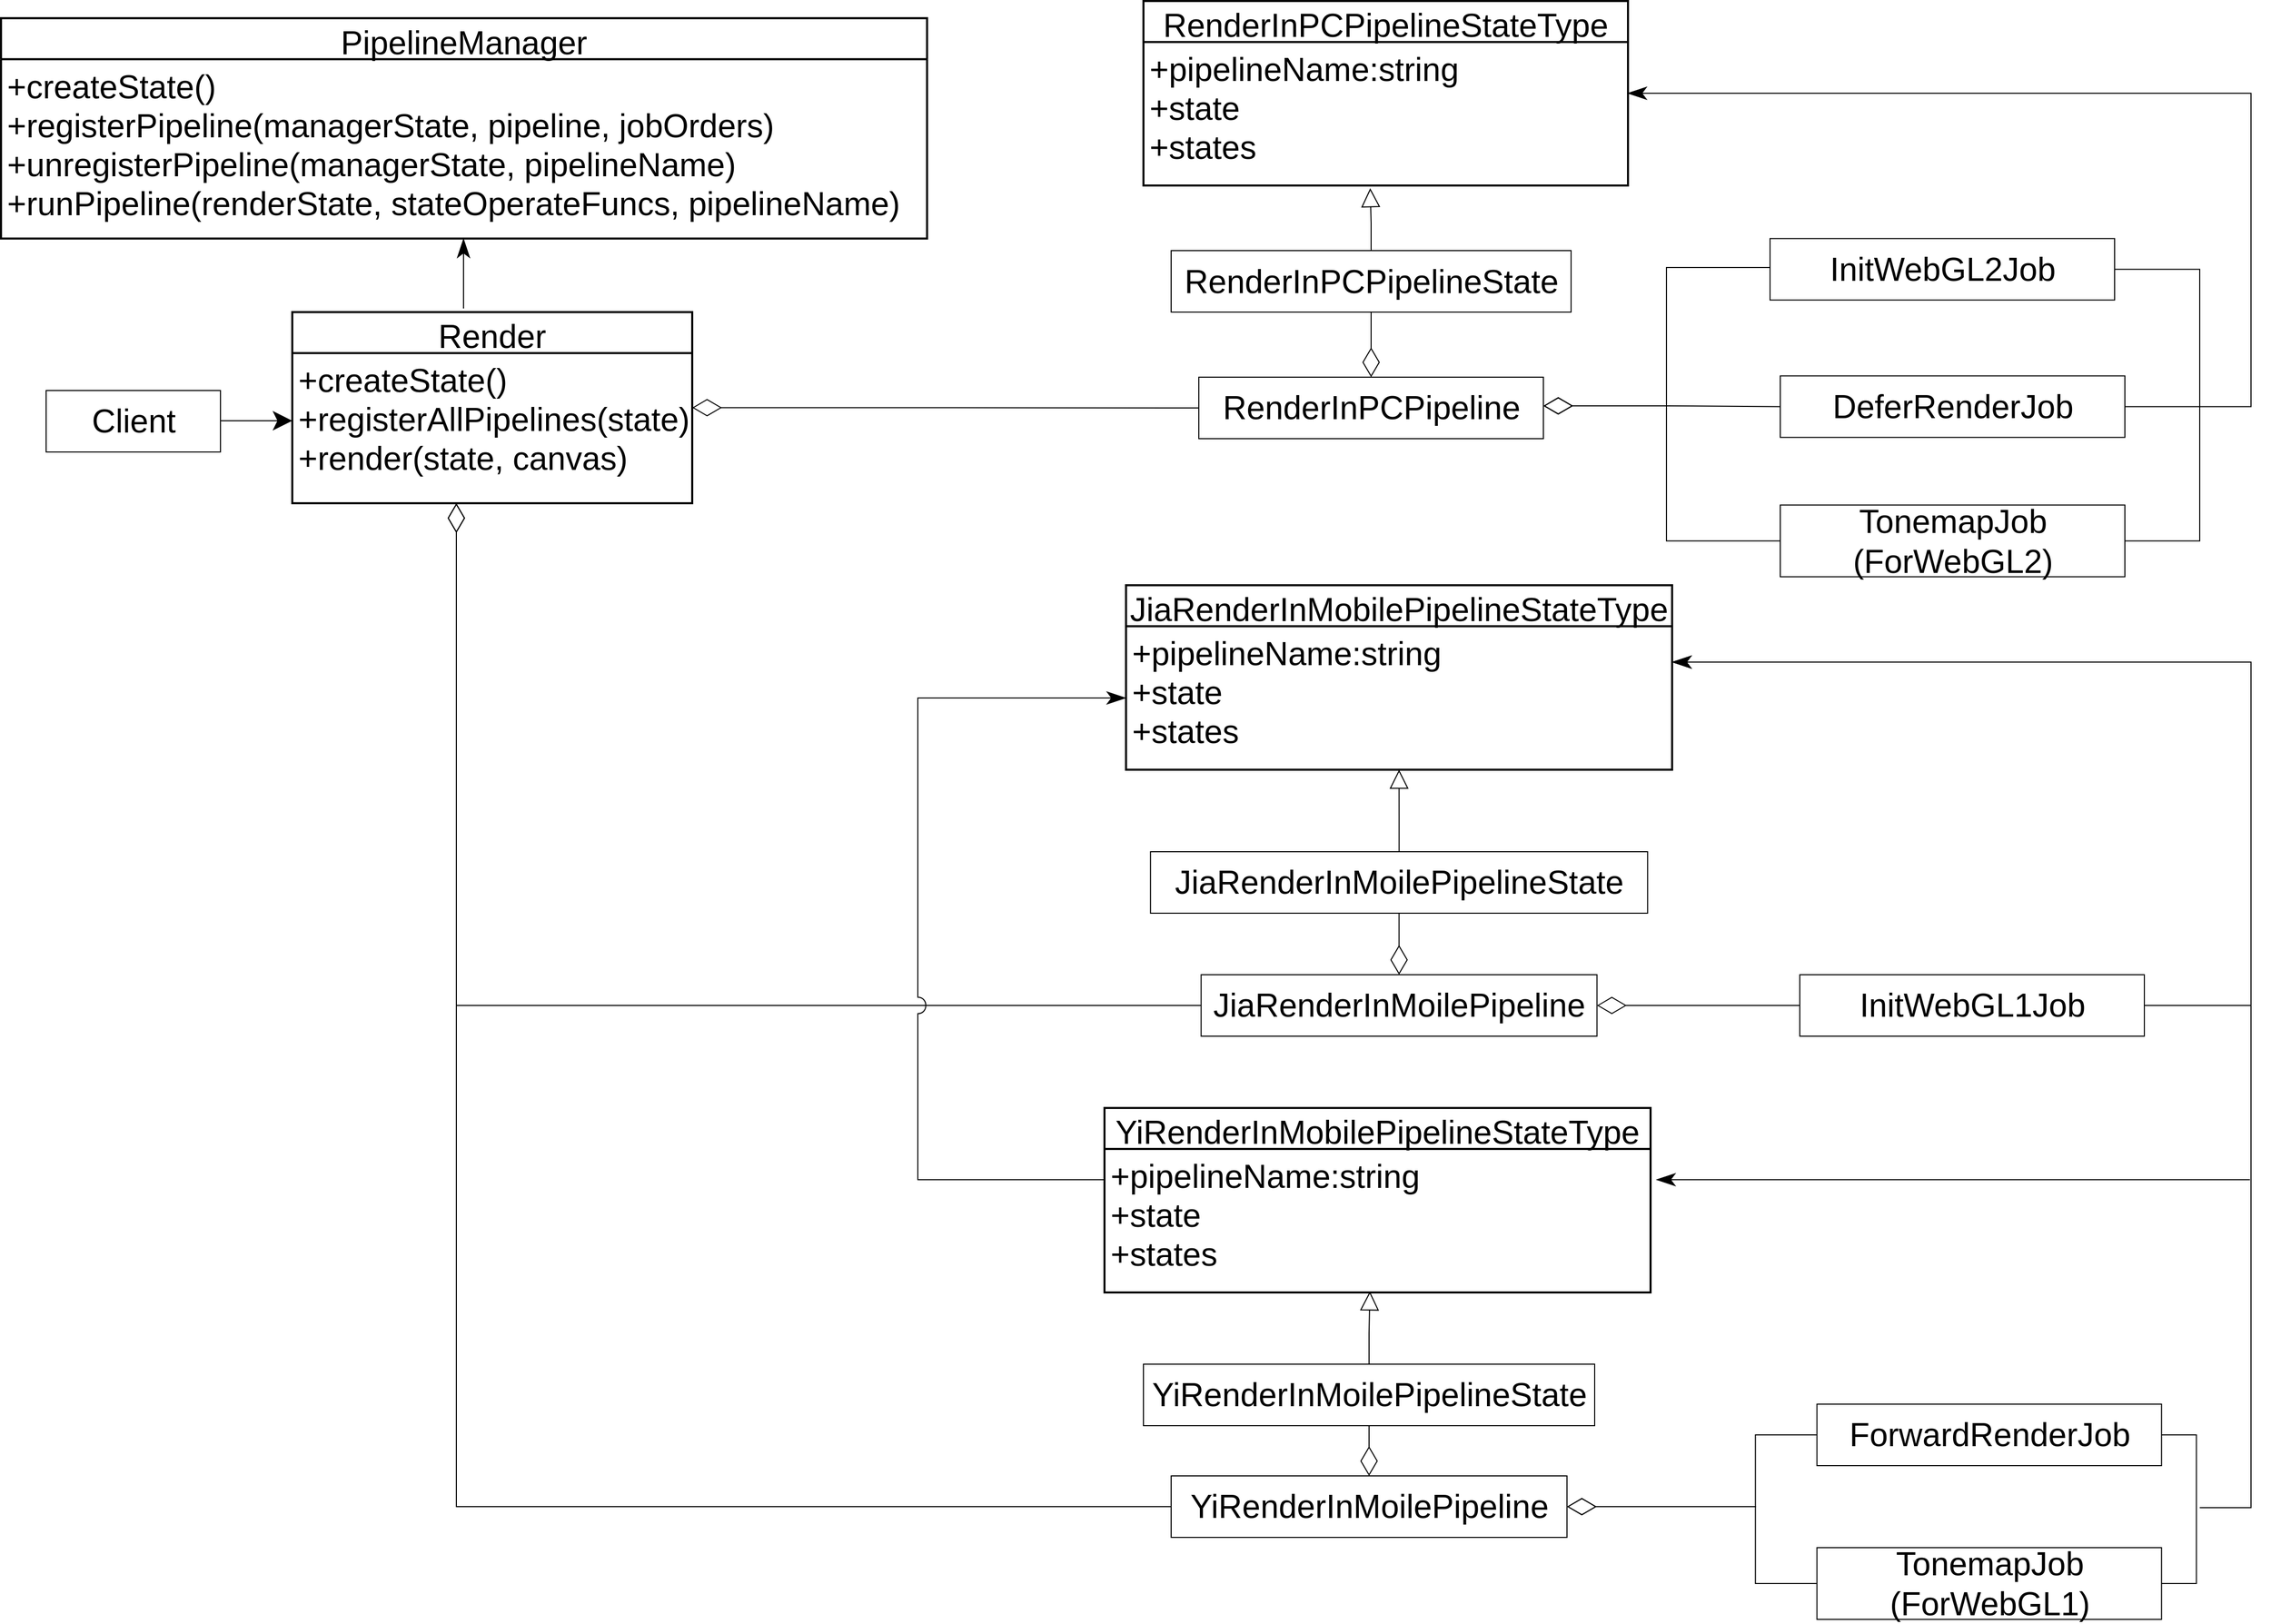 <mxfile version="14.6.13" type="device"><diagram id="fjQVvlNmNs_deAdkQ_MN" name="第 1 页"><mxGraphModel dx="3192" dy="2849" grid="1" gridSize="10" guides="1" tooltips="1" connect="1" arrows="1" fold="1" page="1" pageScale="1" pageWidth="827" pageHeight="1169" math="0" shadow="0"><root><mxCell id="0"/><mxCell id="1" parent="0"/><mxCell id="AXR2ujIDxFGkD1EkSb9G-1" style="edgeStyle=orthogonalEdgeStyle;rounded=0;orthogonalLoop=1;jettySize=auto;html=1;endArrow=none;endFill=0;startSize=26;endSize=26;exitX=1;exitY=0.5;exitDx=0;exitDy=0;startArrow=diamondThin;startFill=0;" parent="1" edge="1"><mxGeometry relative="1" as="geometry"><mxPoint x="1020" y="195.0" as="sourcePoint"/><mxPoint x="1240" y="60" as="targetPoint"/><Array as="points"><mxPoint x="1140" y="195"/><mxPoint x="1140" y="60"/><mxPoint x="1250" y="60"/></Array></mxGeometry></mxCell><mxCell id="AXR2ujIDxFGkD1EkSb9G-5" value="PipelineManager" style="swimlane;childLayout=stackLayout;horizontal=1;startSize=40;horizontalStack=0;rounded=0;fontSize=32;fontStyle=0;strokeWidth=2;resizeParent=0;resizeLast=1;shadow=0;dashed=0;align=center;" parent="1" vertex="1"><mxGeometry x="-484" y="-183.25" width="903" height="215" as="geometry"/></mxCell><mxCell id="AXR2ujIDxFGkD1EkSb9G-6" value="+createState()&#10;+registerPipeline(managerState, pipeline, jobOrders)&#10;+unregisterPipeline(managerState, pipelineName)&#10;+runPipeline(renderState, stateOperateFuncs, pipelineName)" style="align=left;strokeColor=none;fillColor=none;spacingLeft=4;fontSize=32;verticalAlign=top;resizable=0;rotatable=0;part=1;" parent="AXR2ujIDxFGkD1EkSb9G-5" vertex="1"><mxGeometry y="40" width="903" height="175" as="geometry"/></mxCell><mxCell id="AXR2ujIDxFGkD1EkSb9G-73" style="edgeStyle=orthogonalEdgeStyle;rounded=0;orthogonalLoop=1;jettySize=auto;html=1;entryX=0;entryY=0.5;entryDx=0;entryDy=0;endArrow=none;endFill=0;startSize=26;endSize=26;startArrow=diamondThin;startFill=0;" parent="1" source="AXR2ujIDxFGkD1EkSb9G-18" target="AXR2ujIDxFGkD1EkSb9G-37" edge="1"><mxGeometry relative="1" as="geometry"/></mxCell><mxCell id="AXR2ujIDxFGkD1EkSb9G-18" value="Render" style="swimlane;childLayout=stackLayout;horizontal=1;startSize=40;horizontalStack=0;rounded=0;fontSize=32;fontStyle=0;strokeWidth=2;resizeParent=0;resizeLast=1;shadow=0;dashed=0;align=center;" parent="1" vertex="1"><mxGeometry x="-200" y="103.5" width="390" height="186.5" as="geometry"/></mxCell><mxCell id="AXR2ujIDxFGkD1EkSb9G-19" value="+createState()&#10;+registerAllPipelines(state)&#10;+render(state, canvas)" style="align=left;strokeColor=none;fillColor=none;spacingLeft=4;fontSize=32;verticalAlign=top;resizable=0;rotatable=0;part=1;" parent="AXR2ujIDxFGkD1EkSb9G-18" vertex="1"><mxGeometry y="40" width="390" height="146.5" as="geometry"/></mxCell><mxCell id="AXR2ujIDxFGkD1EkSb9G-20" style="edgeStyle=orthogonalEdgeStyle;rounded=0;orthogonalLoop=1;jettySize=auto;html=1;fontSize=28;endArrow=classic;endFill=1;startSize=16;endSize=16;" parent="1" source="AXR2ujIDxFGkD1EkSb9G-21" edge="1"><mxGeometry relative="1" as="geometry"><mxPoint x="-200" y="209.5" as="targetPoint"/></mxGeometry></mxCell><mxCell id="AXR2ujIDxFGkD1EkSb9G-21" value="Client" style="html=1;fontSize=32;" parent="1" vertex="1"><mxGeometry x="-440" y="180.0" width="170" height="60" as="geometry"/></mxCell><mxCell id="AXR2ujIDxFGkD1EkSb9G-24" value="RenderInPCPipelineStateType" style="swimlane;childLayout=stackLayout;horizontal=1;startSize=40;horizontalStack=0;rounded=0;fontSize=32;fontStyle=0;strokeWidth=2;resizeParent=0;resizeLast=1;shadow=0;dashed=0;align=center;" parent="1" vertex="1"><mxGeometry x="630" y="-200" width="472.5" height="180" as="geometry"/></mxCell><mxCell id="AXR2ujIDxFGkD1EkSb9G-26" value="+pipelineName:string&#10;+state&#10;+states" style="align=left;strokeColor=none;fillColor=none;spacingLeft=4;fontSize=32;verticalAlign=top;resizable=0;rotatable=0;part=1;" parent="AXR2ujIDxFGkD1EkSb9G-24" vertex="1"><mxGeometry y="40" width="472.5" height="140" as="geometry"/></mxCell><mxCell id="AXR2ujIDxFGkD1EkSb9G-43" style="edgeStyle=orthogonalEdgeStyle;rounded=0;orthogonalLoop=1;jettySize=auto;html=1;entryX=0;entryY=0.5;entryDx=0;entryDy=0;endArrow=none;endFill=0;endSize=26;startSize=26;startArrow=diamondThin;startFill=0;" parent="1" source="AXR2ujIDxFGkD1EkSb9G-37" target="AXR2ujIDxFGkD1EkSb9G-39" edge="1"><mxGeometry relative="1" as="geometry"><Array as="points"><mxPoint x="1140" y="195"/><mxPoint x="1140" y="196"/></Array></mxGeometry></mxCell><mxCell id="AXR2ujIDxFGkD1EkSb9G-44" style="edgeStyle=orthogonalEdgeStyle;rounded=0;orthogonalLoop=1;jettySize=auto;html=1;entryX=0;entryY=0.5;entryDx=0;entryDy=0;endArrow=none;endFill=0;startSize=26;endSize=26;startArrow=diamondThin;startFill=0;" parent="1" source="AXR2ujIDxFGkD1EkSb9G-37" target="AXR2ujIDxFGkD1EkSb9G-40" edge="1"><mxGeometry relative="1" as="geometry"><Array as="points"><mxPoint x="1140" y="195"/><mxPoint x="1140" y="327"/></Array></mxGeometry></mxCell><mxCell id="EstlAirbwHtNufHmartv-14" style="edgeStyle=orthogonalEdgeStyle;rounded=0;jumpStyle=none;jumpSize=16;orthogonalLoop=1;jettySize=auto;html=1;entryX=0.5;entryY=1;entryDx=0;entryDy=0;startArrow=diamondThin;startFill=0;endArrow=none;endFill=0;startSize=26;endSize=26;" edge="1" parent="1" source="AXR2ujIDxFGkD1EkSb9G-37" target="EstlAirbwHtNufHmartv-13"><mxGeometry relative="1" as="geometry"/></mxCell><mxCell id="AXR2ujIDxFGkD1EkSb9G-37" value="RenderInPCPipeline" style="html=1;fontSize=32;" parent="1" vertex="1"><mxGeometry x="684" y="167" width="336" height="60" as="geometry"/></mxCell><mxCell id="EstlAirbwHtNufHmartv-11" style="edgeStyle=orthogonalEdgeStyle;rounded=0;jumpStyle=none;jumpSize=16;orthogonalLoop=1;jettySize=auto;html=1;entryX=1;entryY=0.5;entryDx=0;entryDy=0;startArrow=none;startFill=0;endArrow=none;endFill=0;startSize=16;endSize=16;" edge="1" parent="1" source="AXR2ujIDxFGkD1EkSb9G-38" target="AXR2ujIDxFGkD1EkSb9G-40"><mxGeometry relative="1" as="geometry"><Array as="points"><mxPoint x="1660" y="62"/><mxPoint x="1660" y="327"/></Array></mxGeometry></mxCell><mxCell id="AXR2ujIDxFGkD1EkSb9G-38" value="InitWebGL2Job" style="html=1;fontSize=32;" parent="1" vertex="1"><mxGeometry x="1241" y="31.75" width="336" height="60" as="geometry"/></mxCell><mxCell id="EstlAirbwHtNufHmartv-12" style="edgeStyle=orthogonalEdgeStyle;rounded=0;jumpStyle=none;jumpSize=16;orthogonalLoop=1;jettySize=auto;html=1;startArrow=none;startFill=0;endArrow=classicThin;endFill=1;startSize=16;endSize=16;" edge="1" parent="1" source="AXR2ujIDxFGkD1EkSb9G-39"><mxGeometry relative="1" as="geometry"><mxPoint x="1102" y="-110" as="targetPoint"/><Array as="points"><mxPoint x="1710" y="196"/><mxPoint x="1710" y="-110"/><mxPoint x="1102" y="-110"/></Array></mxGeometry></mxCell><mxCell id="AXR2ujIDxFGkD1EkSb9G-39" value="DeferRenderJob" style="html=1;fontSize=32;" parent="1" vertex="1"><mxGeometry x="1251" y="165.75" width="336" height="60" as="geometry"/></mxCell><mxCell id="AXR2ujIDxFGkD1EkSb9G-40" value="TonemapJob&lt;br&gt;(ForWebGL2)" style="html=1;fontSize=32;" parent="1" vertex="1"><mxGeometry x="1251" y="291.75" width="336" height="70" as="geometry"/></mxCell><mxCell id="AXR2ujIDxFGkD1EkSb9G-41" value="JiaRenderInMobilePipelineStateType" style="swimlane;childLayout=stackLayout;horizontal=1;startSize=40;horizontalStack=0;rounded=0;fontSize=32;fontStyle=0;strokeWidth=2;resizeParent=0;resizeLast=1;shadow=0;dashed=0;align=center;" parent="1" vertex="1"><mxGeometry x="613.01" y="370" width="532.5" height="180" as="geometry"/></mxCell><mxCell id="AXR2ujIDxFGkD1EkSb9G-42" value="+pipelineName:string&#10;+state&#10;+states" style="align=left;strokeColor=none;fillColor=none;spacingLeft=4;fontSize=32;verticalAlign=top;resizable=0;rotatable=0;part=1;" parent="AXR2ujIDxFGkD1EkSb9G-41" vertex="1"><mxGeometry y="40" width="532.5" height="140" as="geometry"/></mxCell><mxCell id="AXR2ujIDxFGkD1EkSb9G-50" value="YiRenderInMobilePipelineStateType" style="swimlane;childLayout=stackLayout;horizontal=1;startSize=40;horizontalStack=0;rounded=0;fontSize=32;fontStyle=0;strokeWidth=2;resizeParent=0;resizeLast=1;shadow=0;dashed=0;align=center;" parent="1" vertex="1"><mxGeometry x="592" y="880" width="532.5" height="180" as="geometry"/></mxCell><mxCell id="AXR2ujIDxFGkD1EkSb9G-51" value="+pipelineName:string&#10;+state&#10;+states" style="align=left;strokeColor=none;fillColor=none;spacingLeft=4;fontSize=32;verticalAlign=top;resizable=0;rotatable=0;part=1;" parent="AXR2ujIDxFGkD1EkSb9G-50" vertex="1"><mxGeometry y="40" width="532.5" height="140" as="geometry"/></mxCell><mxCell id="AXR2ujIDxFGkD1EkSb9G-52" style="edgeStyle=orthogonalEdgeStyle;rounded=0;orthogonalLoop=1;jettySize=auto;html=1;endArrow=none;endFill=0;startSize=26;endSize=26;exitX=1;exitY=0.5;exitDx=0;exitDy=0;entryX=0;entryY=0.25;entryDx=0;entryDy=0;startArrow=diamondThin;startFill=0;" parent="1" source="AXR2ujIDxFGkD1EkSb9G-55" edge="1" target="AXR2ujIDxFGkD1EkSb9G-56"><mxGeometry relative="1" as="geometry"><mxPoint x="961.5" y="865" as="sourcePoint"/><mxPoint x="1191.5" y="780" as="targetPoint"/><Array as="points"><mxPoint x="1270" y="780"/></Array></mxGeometry></mxCell><mxCell id="EstlAirbwHtNufHmartv-18" style="edgeStyle=orthogonalEdgeStyle;rounded=0;jumpStyle=none;jumpSize=16;orthogonalLoop=1;jettySize=auto;html=1;entryX=0.5;entryY=1;entryDx=0;entryDy=0;startArrow=diamondThin;startFill=0;endArrow=none;endFill=0;startSize=26;endSize=26;" edge="1" parent="1" source="AXR2ujIDxFGkD1EkSb9G-55" target="EstlAirbwHtNufHmartv-16"><mxGeometry relative="1" as="geometry"/></mxCell><mxCell id="AXR2ujIDxFGkD1EkSb9G-55" value="JiaRenderInMoilePipeline" style="html=1;fontSize=32;" parent="1" vertex="1"><mxGeometry x="686.25" y="750" width="386" height="60" as="geometry"/></mxCell><mxCell id="AXR2ujIDxFGkD1EkSb9G-65" style="edgeStyle=orthogonalEdgeStyle;rounded=0;orthogonalLoop=1;jettySize=auto;html=1;endArrow=classicThin;endFill=1;startSize=16;endSize=16;exitX=1;exitY=0.5;exitDx=0;exitDy=0;entryX=1;entryY=0.25;entryDx=0;entryDy=0;" parent="1" source="AXR2ujIDxFGkD1EkSb9G-56" edge="1" target="AXR2ujIDxFGkD1EkSb9G-42"><mxGeometry relative="1" as="geometry"><mxPoint x="1140" y="510" as="targetPoint"/><Array as="points"><mxPoint x="1710" y="780"/><mxPoint x="1710" y="445"/></Array></mxGeometry></mxCell><mxCell id="AXR2ujIDxFGkD1EkSb9G-56" value="InitWebGL1Job" style="html=1;fontSize=32;" parent="1" vertex="1"><mxGeometry x="1270" y="750" width="336" height="60" as="geometry"/></mxCell><mxCell id="EstlAirbwHtNufHmartv-5" style="edgeStyle=orthogonalEdgeStyle;rounded=0;jumpStyle=arc;jumpSize=26;orthogonalLoop=1;jettySize=auto;html=1;startArrow=none;startFill=0;endArrow=classicThin;endFill=1;startSize=16;endSize=16;" edge="1" parent="1"><mxGeometry relative="1" as="geometry"><mxPoint x="1696" y="950" as="sourcePoint"/><mxPoint x="1130" y="950" as="targetPoint"/><Array as="points"><mxPoint x="1709" y="950"/><mxPoint x="1109" y="950"/></Array></mxGeometry></mxCell><mxCell id="EstlAirbwHtNufHmartv-10" style="edgeStyle=orthogonalEdgeStyle;rounded=0;jumpStyle=none;jumpSize=16;orthogonalLoop=1;jettySize=auto;html=1;startArrow=none;startFill=0;endArrow=none;endFill=0;startSize=16;endSize=16;entryX=1;entryY=0.5;entryDx=0;entryDy=0;" edge="1" parent="1" source="AXR2ujIDxFGkD1EkSb9G-57" target="AXR2ujIDxFGkD1EkSb9G-60"><mxGeometry relative="1" as="geometry"><mxPoint x="1626.75" y="1339" as="targetPoint"/><Array as="points"><mxPoint x="1656.75" y="1199"/><mxPoint x="1656.75" y="1344"/></Array></mxGeometry></mxCell><mxCell id="AXR2ujIDxFGkD1EkSb9G-57" value="ForwardRenderJob" style="html=1;fontSize=32;" parent="1" vertex="1"><mxGeometry x="1286.75" y="1169" width="336" height="60" as="geometry"/></mxCell><mxCell id="EstlAirbwHtNufHmartv-1" style="edgeStyle=orthogonalEdgeStyle;rounded=0;jumpStyle=arc;jumpSize=26;orthogonalLoop=1;jettySize=auto;html=1;entryX=0;entryY=0.5;entryDx=0;entryDy=0;startArrow=diamondThin;startFill=0;startSize=26;endSize=26;endArrow=none;endFill=0;" edge="1" parent="1" source="AXR2ujIDxFGkD1EkSb9G-59" target="AXR2ujIDxFGkD1EkSb9G-57"><mxGeometry relative="1" as="geometry"><Array as="points"><mxPoint x="1226.75" y="1269"/><mxPoint x="1226.75" y="1199"/></Array></mxGeometry></mxCell><mxCell id="EstlAirbwHtNufHmartv-2" style="edgeStyle=orthogonalEdgeStyle;rounded=0;jumpStyle=arc;jumpSize=26;orthogonalLoop=1;jettySize=auto;html=1;entryX=0;entryY=0.5;entryDx=0;entryDy=0;startArrow=diamondThin;startFill=0;endArrow=none;endFill=0;startSize=26;endSize=26;" edge="1" parent="1" source="AXR2ujIDxFGkD1EkSb9G-59" target="AXR2ujIDxFGkD1EkSb9G-60"><mxGeometry relative="1" as="geometry"><Array as="points"><mxPoint x="1226.75" y="1269"/><mxPoint x="1226.75" y="1344"/></Array></mxGeometry></mxCell><mxCell id="EstlAirbwHtNufHmartv-22" style="edgeStyle=orthogonalEdgeStyle;rounded=0;jumpStyle=none;jumpSize=16;orthogonalLoop=1;jettySize=auto;html=1;entryX=0.5;entryY=1;entryDx=0;entryDy=0;startArrow=diamondThin;startFill=0;endArrow=none;endFill=0;startSize=26;endSize=26;" edge="1" parent="1" source="AXR2ujIDxFGkD1EkSb9G-59" target="EstlAirbwHtNufHmartv-20"><mxGeometry relative="1" as="geometry"/></mxCell><mxCell id="AXR2ujIDxFGkD1EkSb9G-59" value="YiRenderInMoilePipeline" style="html=1;fontSize=32;" parent="1" vertex="1"><mxGeometry x="657" y="1239" width="386" height="60" as="geometry"/></mxCell><mxCell id="EstlAirbwHtNufHmartv-4" style="edgeStyle=orthogonalEdgeStyle;rounded=0;jumpStyle=none;jumpSize=26;orthogonalLoop=1;jettySize=auto;html=1;entryX=1;entryY=0.25;entryDx=0;entryDy=0;startArrow=none;startFill=0;endArrow=classicThin;endFill=1;startSize=16;endSize=16;" edge="1" parent="1" target="AXR2ujIDxFGkD1EkSb9G-42"><mxGeometry relative="1" as="geometry"><mxPoint x="1660" y="1270" as="sourcePoint"/><Array as="points"><mxPoint x="1710" y="1270"/><mxPoint x="1710" y="445"/></Array></mxGeometry></mxCell><mxCell id="AXR2ujIDxFGkD1EkSb9G-60" value="TonemapJob&lt;br&gt;(ForWebGL1)" style="html=1;fontSize=32;" parent="1" vertex="1"><mxGeometry x="1286.75" y="1309" width="336" height="70" as="geometry"/></mxCell><mxCell id="AXR2ujIDxFGkD1EkSb9G-74" style="edgeStyle=orthogonalEdgeStyle;rounded=0;orthogonalLoop=1;jettySize=auto;html=1;entryX=0;entryY=0.5;entryDx=0;entryDy=0;endArrow=none;endFill=0;startSize=26;endSize=26;startArrow=diamondThin;startFill=0;jumpStyle=arc;jumpSize=26;" parent="1" source="AXR2ujIDxFGkD1EkSb9G-19" target="AXR2ujIDxFGkD1EkSb9G-55" edge="1"><mxGeometry relative="1" as="geometry"><Array as="points"><mxPoint x="-40" y="780"/></Array></mxGeometry></mxCell><mxCell id="AXR2ujIDxFGkD1EkSb9G-75" style="edgeStyle=orthogonalEdgeStyle;rounded=0;orthogonalLoop=1;jettySize=auto;html=1;entryX=0;entryY=0.5;entryDx=0;entryDy=0;endArrow=none;endFill=0;startSize=26;endSize=26;startArrow=diamondThin;startFill=0;jumpStyle=arc;jumpSize=26;" parent="1" source="AXR2ujIDxFGkD1EkSb9G-19" target="AXR2ujIDxFGkD1EkSb9G-59" edge="1"><mxGeometry relative="1" as="geometry"><Array as="points"><mxPoint x="-40" y="1269"/></Array></mxGeometry></mxCell><mxCell id="AXR2ujIDxFGkD1EkSb9G-76" style="edgeStyle=orthogonalEdgeStyle;rounded=0;orthogonalLoop=1;jettySize=auto;html=1;endArrow=classicThin;endFill=1;startSize=16;endSize=16;" parent="1" target="AXR2ujIDxFGkD1EkSb9G-6" edge="1"><mxGeometry relative="1" as="geometry"><mxPoint x="-33" y="100" as="sourcePoint"/></mxGeometry></mxCell><mxCell id="EstlAirbwHtNufHmartv-7" style="edgeStyle=orthogonalEdgeStyle;rounded=0;jumpStyle=arc;jumpSize=16;orthogonalLoop=1;jettySize=auto;html=1;entryX=0;entryY=0.5;entryDx=0;entryDy=0;startArrow=none;startFill=0;endArrow=classicThin;endFill=1;startSize=16;endSize=16;exitX=0;exitY=0.5;exitDx=0;exitDy=0;" edge="1" parent="1" source="AXR2ujIDxFGkD1EkSb9G-51" target="AXR2ujIDxFGkD1EkSb9G-42"><mxGeometry relative="1" as="geometry"><Array as="points"><mxPoint x="577" y="950"/><mxPoint x="410" y="950"/><mxPoint x="410" y="540"/></Array></mxGeometry></mxCell><mxCell id="EstlAirbwHtNufHmartv-15" style="edgeStyle=orthogonalEdgeStyle;rounded=0;jumpStyle=none;jumpSize=16;orthogonalLoop=1;jettySize=auto;html=1;entryX=0.468;entryY=1.019;entryDx=0;entryDy=0;entryPerimeter=0;startArrow=none;startFill=0;endArrow=block;endFill=0;startSize=16;endSize=16;" edge="1" parent="1" source="EstlAirbwHtNufHmartv-13" target="AXR2ujIDxFGkD1EkSb9G-26"><mxGeometry relative="1" as="geometry"/></mxCell><mxCell id="EstlAirbwHtNufHmartv-13" value="RenderInPCPipelineState" style="html=1;fontSize=32;" vertex="1" parent="1"><mxGeometry x="657" y="43.5" width="390" height="60" as="geometry"/></mxCell><mxCell id="EstlAirbwHtNufHmartv-19" style="edgeStyle=orthogonalEdgeStyle;rounded=0;jumpStyle=none;jumpSize=16;orthogonalLoop=1;jettySize=auto;html=1;startArrow=none;startFill=0;endArrow=block;endFill=0;startSize=16;endSize=16;" edge="1" parent="1" source="EstlAirbwHtNufHmartv-16" target="AXR2ujIDxFGkD1EkSb9G-42"><mxGeometry relative="1" as="geometry"/></mxCell><mxCell id="EstlAirbwHtNufHmartv-16" value="JiaRenderInMoilePipelineState" style="html=1;fontSize=32;" vertex="1" parent="1"><mxGeometry x="636.88" y="630" width="484.75" height="60" as="geometry"/></mxCell><mxCell id="EstlAirbwHtNufHmartv-23" style="edgeStyle=orthogonalEdgeStyle;rounded=0;jumpStyle=none;jumpSize=16;orthogonalLoop=1;jettySize=auto;html=1;entryX=0.486;entryY=0.993;entryDx=0;entryDy=0;entryPerimeter=0;startArrow=none;startFill=0;endArrow=block;endFill=0;startSize=16;endSize=16;" edge="1" parent="1" source="EstlAirbwHtNufHmartv-20" target="AXR2ujIDxFGkD1EkSb9G-51"><mxGeometry relative="1" as="geometry"/></mxCell><mxCell id="EstlAirbwHtNufHmartv-20" value="YiRenderInMoilePipelineState" style="html=1;fontSize=32;" vertex="1" parent="1"><mxGeometry x="630" y="1130" width="440" height="60" as="geometry"/></mxCell></root></mxGraphModel></diagram></mxfile>